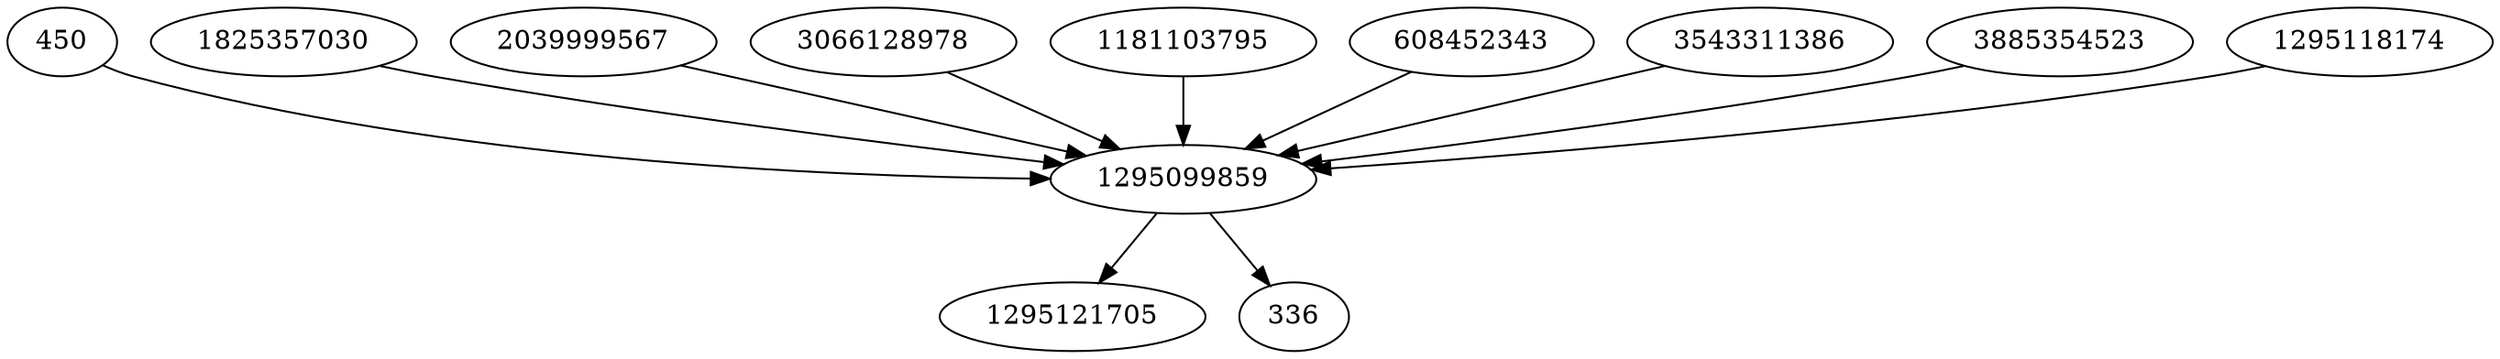 strict digraph  {
450;
1825357030;
1295121705;
2039999567;
336;
3066128978;
1181103795;
1295099859;
608452343;
3543311386;
3885354523;
1295118174;
450 -> 1295099859;
1825357030 -> 1295099859;
2039999567 -> 1295099859;
3066128978 -> 1295099859;
1181103795 -> 1295099859;
1295099859 -> 1295121705;
1295099859 -> 336;
608452343 -> 1295099859;
3543311386 -> 1295099859;
3885354523 -> 1295099859;
1295118174 -> 1295099859;
}
